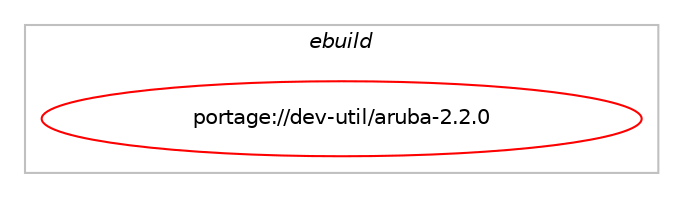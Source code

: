 digraph prolog {

# *************
# Graph options
# *************

newrank=true;
concentrate=true;
compound=true;
graph [rankdir=LR,fontname=Helvetica,fontsize=10,ranksep=1.5];#, ranksep=2.5, nodesep=0.2];
edge  [arrowhead=vee];
node  [fontname=Helvetica,fontsize=10];

# **********
# The ebuild
# **********

subgraph cluster_leftcol {
color=gray;
label=<<i>ebuild</i>>;
id [label="portage://dev-util/aruba-2.2.0", color=red, width=4, href="../dev-util/aruba-2.2.0.svg"];
}

# ****************
# The dependencies
# ****************

subgraph cluster_midcol {
color=gray;
label=<<i>dependencies</i>>;
subgraph cluster_compile {
fillcolor="#eeeeee";
style=filled;
label=<<i>compile</i>>;
# *** BEGIN UNKNOWN DEPENDENCY TYPE (TODO) ***
# id -> equal(use_conditional_group(positive,ruby_targets_ruby31,portage://dev-util/aruba-2.2.0,[package_dependency(portage://dev-util/aruba-2.2.0,install,no,dev-lang,ruby,none,[,,],[slot(3.1)],[])]))
# *** END UNKNOWN DEPENDENCY TYPE (TODO) ***

# *** BEGIN UNKNOWN DEPENDENCY TYPE (TODO) ***
# id -> equal(use_conditional_group(positive,ruby_targets_ruby31,portage://dev-util/aruba-2.2.0,[package_dependency(portage://dev-util/aruba-2.2.0,install,no,virtual,rubygems,none,[,,],[],[use(enable(ruby_targets_ruby31),negative)])]))
# *** END UNKNOWN DEPENDENCY TYPE (TODO) ***

# *** BEGIN UNKNOWN DEPENDENCY TYPE (TODO) ***
# id -> equal(use_conditional_group(positive,ruby_targets_ruby32,portage://dev-util/aruba-2.2.0,[package_dependency(portage://dev-util/aruba-2.2.0,install,no,dev-lang,ruby,none,[,,],[slot(3.2)],[])]))
# *** END UNKNOWN DEPENDENCY TYPE (TODO) ***

# *** BEGIN UNKNOWN DEPENDENCY TYPE (TODO) ***
# id -> equal(use_conditional_group(positive,ruby_targets_ruby32,portage://dev-util/aruba-2.2.0,[package_dependency(portage://dev-util/aruba-2.2.0,install,no,virtual,rubygems,none,[,,],[],[use(enable(ruby_targets_ruby32),negative)])]))
# *** END UNKNOWN DEPENDENCY TYPE (TODO) ***

# *** BEGIN UNKNOWN DEPENDENCY TYPE (TODO) ***
# id -> equal(use_conditional_group(positive,ruby_targets_ruby33,portage://dev-util/aruba-2.2.0,[package_dependency(portage://dev-util/aruba-2.2.0,install,no,dev-lang,ruby,none,[,,],[slot(3.3)],[])]))
# *** END UNKNOWN DEPENDENCY TYPE (TODO) ***

# *** BEGIN UNKNOWN DEPENDENCY TYPE (TODO) ***
# id -> equal(use_conditional_group(positive,ruby_targets_ruby33,portage://dev-util/aruba-2.2.0,[package_dependency(portage://dev-util/aruba-2.2.0,install,no,virtual,rubygems,none,[,,],[],[use(enable(ruby_targets_ruby33),negative)])]))
# *** END UNKNOWN DEPENDENCY TYPE (TODO) ***

# *** BEGIN UNKNOWN DEPENDENCY TYPE (TODO) ***
# id -> equal(use_conditional_group(positive,test,portage://dev-util/aruba-2.2.0,[package_dependency(portage://dev-util/aruba-2.2.0,install,no,app-alternatives,bc,none,[,,],[],[])]))
# *** END UNKNOWN DEPENDENCY TYPE (TODO) ***

}
subgraph cluster_compileandrun {
fillcolor="#eeeeee";
style=filled;
label=<<i>compile and run</i>>;
}
subgraph cluster_run {
fillcolor="#eeeeee";
style=filled;
label=<<i>run</i>>;
# *** BEGIN UNKNOWN DEPENDENCY TYPE (TODO) ***
# id -> equal(use_conditional_group(positive,ruby_targets_ruby31,portage://dev-util/aruba-2.2.0,[package_dependency(portage://dev-util/aruba-2.2.0,run,no,dev-lang,ruby,none,[,,],[slot(3.1)],[])]))
# *** END UNKNOWN DEPENDENCY TYPE (TODO) ***

# *** BEGIN UNKNOWN DEPENDENCY TYPE (TODO) ***
# id -> equal(use_conditional_group(positive,ruby_targets_ruby31,portage://dev-util/aruba-2.2.0,[package_dependency(portage://dev-util/aruba-2.2.0,run,no,dev-ruby,bundler,equal,[2*,,,2*],[],[use(enable(ruby_targets_ruby31),negative)]),package_dependency(portage://dev-util/aruba-2.2.0,run,no,dev-ruby,contracts,greaterequal,[0.16.0,,,0.16.0],[],[use(enable(ruby_targets_ruby31),negative)]),package_dependency(portage://dev-util/aruba-2.2.0,run,no,dev-ruby,contracts,smaller,[0.18,,,0.18],[],[use(enable(ruby_targets_ruby31),negative)]),package_dependency(portage://dev-util/aruba-2.2.0,run,no,dev-util,cucumber,greaterequal,[8.0,,,8.0],[],[use(enable(ruby_targets_ruby31),negative)]),package_dependency(portage://dev-util/aruba-2.2.0,run,no,dev-util,cucumber,smaller,[10,,,10],[],[use(enable(ruby_targets_ruby31),negative)]),package_dependency(portage://dev-util/aruba-2.2.0,run,no,dev-ruby,rspec-expectations,greaterequal,[3.4,,,3.4],[slot(3)],[use(enable(ruby_targets_ruby31),negative)]),package_dependency(portage://dev-util/aruba-2.2.0,run,no,dev-ruby,thor,none,[,,],[slot(1)],[use(enable(ruby_targets_ruby31),negative)]),package_dependency(portage://dev-util/aruba-2.2.0,run,weak,dev-util,aruba,smaller,[1.1.2,,-r1,1.1.2-r1],[],[use(enable(ruby_targets_ruby31),negative)])]))
# *** END UNKNOWN DEPENDENCY TYPE (TODO) ***

# *** BEGIN UNKNOWN DEPENDENCY TYPE (TODO) ***
# id -> equal(use_conditional_group(positive,ruby_targets_ruby31,portage://dev-util/aruba-2.2.0,[package_dependency(portage://dev-util/aruba-2.2.0,run,no,virtual,rubygems,none,[,,],[],[use(enable(ruby_targets_ruby31),negative)])]))
# *** END UNKNOWN DEPENDENCY TYPE (TODO) ***

# *** BEGIN UNKNOWN DEPENDENCY TYPE (TODO) ***
# id -> equal(use_conditional_group(positive,ruby_targets_ruby32,portage://dev-util/aruba-2.2.0,[package_dependency(portage://dev-util/aruba-2.2.0,run,no,dev-lang,ruby,none,[,,],[slot(3.2)],[])]))
# *** END UNKNOWN DEPENDENCY TYPE (TODO) ***

# *** BEGIN UNKNOWN DEPENDENCY TYPE (TODO) ***
# id -> equal(use_conditional_group(positive,ruby_targets_ruby32,portage://dev-util/aruba-2.2.0,[package_dependency(portage://dev-util/aruba-2.2.0,run,no,dev-ruby,bundler,equal,[2*,,,2*],[],[use(enable(ruby_targets_ruby32),negative)]),package_dependency(portage://dev-util/aruba-2.2.0,run,no,dev-ruby,contracts,greaterequal,[0.16.0,,,0.16.0],[],[use(enable(ruby_targets_ruby32),negative)]),package_dependency(portage://dev-util/aruba-2.2.0,run,no,dev-ruby,contracts,smaller,[0.18,,,0.18],[],[use(enable(ruby_targets_ruby32),negative)]),package_dependency(portage://dev-util/aruba-2.2.0,run,no,dev-util,cucumber,greaterequal,[8.0,,,8.0],[],[use(enable(ruby_targets_ruby32),negative)]),package_dependency(portage://dev-util/aruba-2.2.0,run,no,dev-util,cucumber,smaller,[10,,,10],[],[use(enable(ruby_targets_ruby32),negative)]),package_dependency(portage://dev-util/aruba-2.2.0,run,no,dev-ruby,rspec-expectations,greaterequal,[3.4,,,3.4],[slot(3)],[use(enable(ruby_targets_ruby32),negative)]),package_dependency(portage://dev-util/aruba-2.2.0,run,no,dev-ruby,thor,none,[,,],[slot(1)],[use(enable(ruby_targets_ruby32),negative)]),package_dependency(portage://dev-util/aruba-2.2.0,run,weak,dev-util,aruba,smaller,[1.1.2,,-r1,1.1.2-r1],[],[use(enable(ruby_targets_ruby32),negative)])]))
# *** END UNKNOWN DEPENDENCY TYPE (TODO) ***

# *** BEGIN UNKNOWN DEPENDENCY TYPE (TODO) ***
# id -> equal(use_conditional_group(positive,ruby_targets_ruby32,portage://dev-util/aruba-2.2.0,[package_dependency(portage://dev-util/aruba-2.2.0,run,no,virtual,rubygems,none,[,,],[],[use(enable(ruby_targets_ruby32),negative)])]))
# *** END UNKNOWN DEPENDENCY TYPE (TODO) ***

# *** BEGIN UNKNOWN DEPENDENCY TYPE (TODO) ***
# id -> equal(use_conditional_group(positive,ruby_targets_ruby33,portage://dev-util/aruba-2.2.0,[package_dependency(portage://dev-util/aruba-2.2.0,run,no,dev-lang,ruby,none,[,,],[slot(3.3)],[])]))
# *** END UNKNOWN DEPENDENCY TYPE (TODO) ***

# *** BEGIN UNKNOWN DEPENDENCY TYPE (TODO) ***
# id -> equal(use_conditional_group(positive,ruby_targets_ruby33,portage://dev-util/aruba-2.2.0,[package_dependency(portage://dev-util/aruba-2.2.0,run,no,dev-ruby,bundler,equal,[2*,,,2*],[],[use(enable(ruby_targets_ruby33),negative)]),package_dependency(portage://dev-util/aruba-2.2.0,run,no,dev-ruby,contracts,greaterequal,[0.16.0,,,0.16.0],[],[use(enable(ruby_targets_ruby33),negative)]),package_dependency(portage://dev-util/aruba-2.2.0,run,no,dev-ruby,contracts,smaller,[0.18,,,0.18],[],[use(enable(ruby_targets_ruby33),negative)]),package_dependency(portage://dev-util/aruba-2.2.0,run,no,dev-util,cucumber,greaterequal,[8.0,,,8.0],[],[use(enable(ruby_targets_ruby33),negative)]),package_dependency(portage://dev-util/aruba-2.2.0,run,no,dev-util,cucumber,smaller,[10,,,10],[],[use(enable(ruby_targets_ruby33),negative)]),package_dependency(portage://dev-util/aruba-2.2.0,run,no,dev-ruby,rspec-expectations,greaterequal,[3.4,,,3.4],[slot(3)],[use(enable(ruby_targets_ruby33),negative)]),package_dependency(portage://dev-util/aruba-2.2.0,run,no,dev-ruby,thor,none,[,,],[slot(1)],[use(enable(ruby_targets_ruby33),negative)]),package_dependency(portage://dev-util/aruba-2.2.0,run,weak,dev-util,aruba,smaller,[1.1.2,,-r1,1.1.2-r1],[],[use(enable(ruby_targets_ruby33),negative)])]))
# *** END UNKNOWN DEPENDENCY TYPE (TODO) ***

# *** BEGIN UNKNOWN DEPENDENCY TYPE (TODO) ***
# id -> equal(use_conditional_group(positive,ruby_targets_ruby33,portage://dev-util/aruba-2.2.0,[package_dependency(portage://dev-util/aruba-2.2.0,run,no,virtual,rubygems,none,[,,],[],[use(enable(ruby_targets_ruby33),negative)])]))
# *** END UNKNOWN DEPENDENCY TYPE (TODO) ***

}
}

# **************
# The candidates
# **************

subgraph cluster_choices {
rank=same;
color=gray;
label=<<i>candidates</i>>;

}

}
